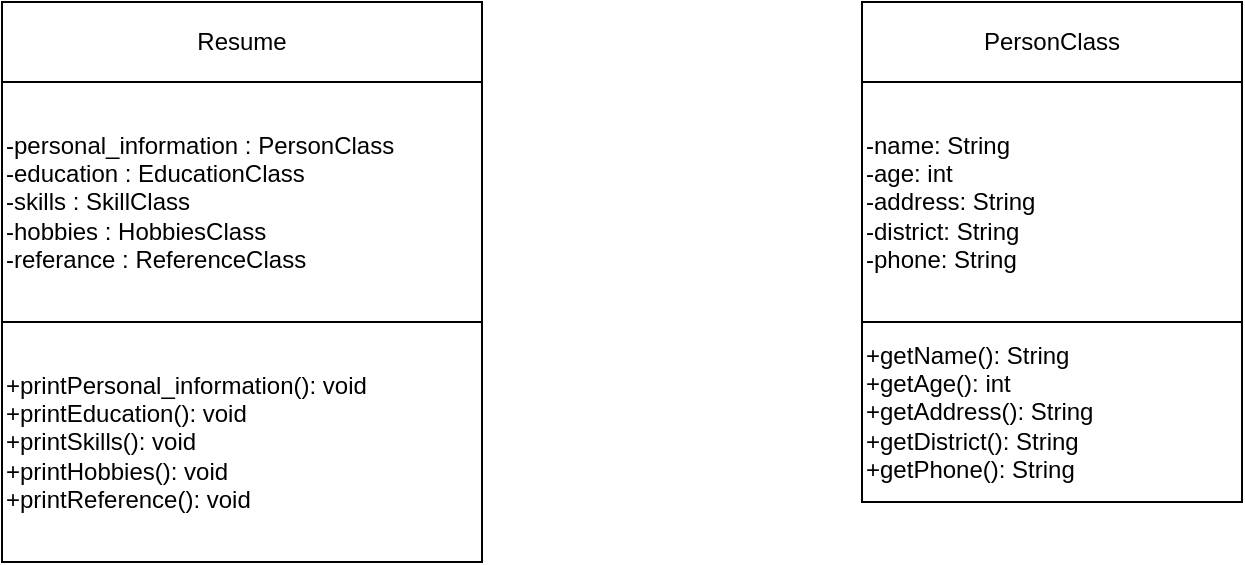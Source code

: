 <mxfile version="28.2.5">
  <diagram name="Page-1" id="DcQEHb6l60PTov6sgQnV">
    <mxGraphModel dx="872" dy="473" grid="1" gridSize="10" guides="1" tooltips="1" connect="1" arrows="1" fold="1" page="1" pageScale="1" pageWidth="850" pageHeight="1100" math="0" shadow="0">
      <root>
        <mxCell id="0" />
        <mxCell id="1" parent="0" />
        <mxCell id="TQeUSc2ovYzdRX_TtYpK-1" value="Resume" style="rounded=0;whiteSpace=wrap;html=1;" vertex="1" parent="1">
          <mxGeometry x="80" y="140" width="240" height="40" as="geometry" />
        </mxCell>
        <mxCell id="TQeUSc2ovYzdRX_TtYpK-2" value="-personal_information : PersonClass&lt;div&gt;-education : EducationClass&lt;/div&gt;&lt;div&gt;-skills : SkillClass&lt;/div&gt;&lt;div&gt;-hobbies : HobbiesClass&lt;/div&gt;&lt;div&gt;-referance : ReferenceClass&lt;/div&gt;" style="rounded=0;whiteSpace=wrap;html=1;align=left;" vertex="1" parent="1">
          <mxGeometry x="80" y="180" width="240" height="120" as="geometry" />
        </mxCell>
        <mxCell id="TQeUSc2ovYzdRX_TtYpK-3" value="+printPersonal_information(): void&lt;div&gt;+printEducation(): void&lt;/div&gt;&lt;div&gt;+printSkills(): void&lt;/div&gt;&lt;div&gt;+printHobbies(): void&lt;/div&gt;&lt;div&gt;+printReference(): void&lt;/div&gt;" style="rounded=0;whiteSpace=wrap;html=1;align=left;" vertex="1" parent="1">
          <mxGeometry x="80" y="300" width="240" height="120" as="geometry" />
        </mxCell>
        <mxCell id="TQeUSc2ovYzdRX_TtYpK-4" value="PersonClass" style="rounded=0;whiteSpace=wrap;html=1;" vertex="1" parent="1">
          <mxGeometry x="510" y="140" width="190" height="40" as="geometry" />
        </mxCell>
        <mxCell id="TQeUSc2ovYzdRX_TtYpK-5" value="-name: String&lt;div&gt;-age: int&lt;/div&gt;&lt;div&gt;-address: String&lt;/div&gt;&lt;div&gt;-district: String&lt;/div&gt;&lt;div&gt;-phone: String&lt;/div&gt;" style="rounded=0;whiteSpace=wrap;html=1;align=left;" vertex="1" parent="1">
          <mxGeometry x="510" y="180" width="190" height="120" as="geometry" />
        </mxCell>
        <mxCell id="TQeUSc2ovYzdRX_TtYpK-6" value="+getName(): String&lt;div&gt;+getAge(): int&lt;/div&gt;&lt;div&gt;+getAddress(): String&lt;/div&gt;&lt;div&gt;+getDistrict(): String&lt;/div&gt;&lt;div&gt;+getPhone(): String&lt;/div&gt;" style="rounded=0;whiteSpace=wrap;html=1;align=left;" vertex="1" parent="1">
          <mxGeometry x="510" y="300" width="190" height="90" as="geometry" />
        </mxCell>
      </root>
    </mxGraphModel>
  </diagram>
</mxfile>
